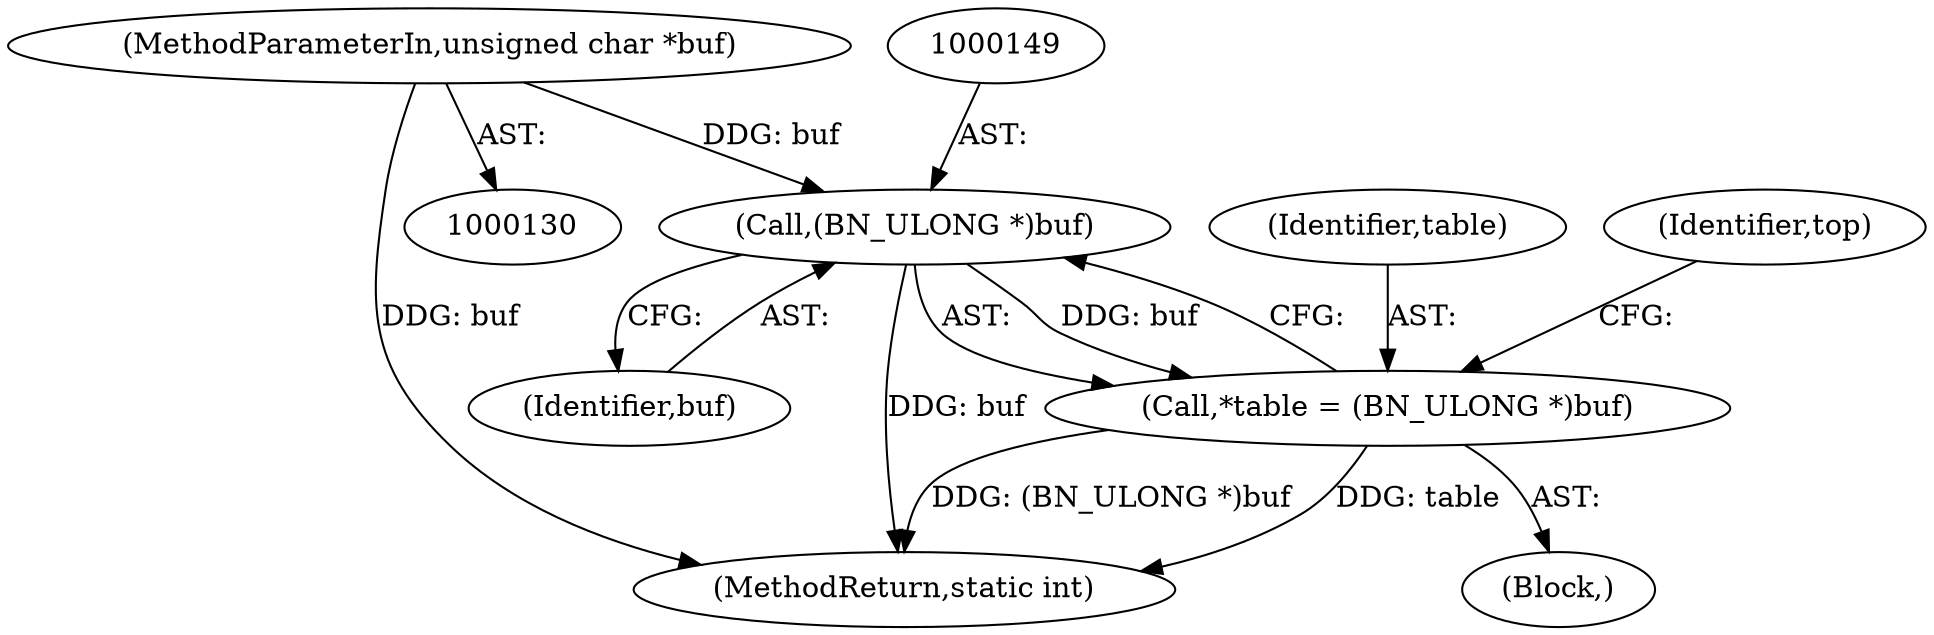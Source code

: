 digraph "0_openssl_708dc2f1291e104fe4eef810bb8ffc1fae5b19c1@pointer" {
"1000133" [label="(MethodParameterIn,unsigned char *buf)"];
"1000148" [label="(Call,(BN_ULONG *)buf)"];
"1000146" [label="(Call,*table = (BN_ULONG *)buf)"];
"1000150" [label="(Identifier,buf)"];
"1000147" [label="(Identifier,table)"];
"1000133" [label="(MethodParameterIn,unsigned char *buf)"];
"1000153" [label="(Identifier,top)"];
"1000148" [label="(Call,(BN_ULONG *)buf)"];
"1000136" [label="(Block,)"];
"1000146" [label="(Call,*table = (BN_ULONG *)buf)"];
"1000191" [label="(MethodReturn,static int)"];
"1000133" -> "1000130"  [label="AST: "];
"1000133" -> "1000191"  [label="DDG: buf"];
"1000133" -> "1000148"  [label="DDG: buf"];
"1000148" -> "1000146"  [label="AST: "];
"1000148" -> "1000150"  [label="CFG: "];
"1000149" -> "1000148"  [label="AST: "];
"1000150" -> "1000148"  [label="AST: "];
"1000146" -> "1000148"  [label="CFG: "];
"1000148" -> "1000191"  [label="DDG: buf"];
"1000148" -> "1000146"  [label="DDG: buf"];
"1000146" -> "1000136"  [label="AST: "];
"1000147" -> "1000146"  [label="AST: "];
"1000153" -> "1000146"  [label="CFG: "];
"1000146" -> "1000191"  [label="DDG: table"];
"1000146" -> "1000191"  [label="DDG: (BN_ULONG *)buf"];
}
